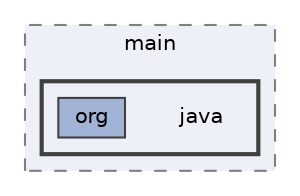 digraph "C:/Users/13pedro/OneDrive/ULL/Programación/LAB/opennlp-demo_LABp05/src/main/java"
{
 // LATEX_PDF_SIZE
  bgcolor="transparent";
  edge [fontname=Helvetica,fontsize=10,labelfontname=Helvetica,labelfontsize=10];
  node [fontname=Helvetica,fontsize=10,shape=box,height=0.2,width=0.4];
  compound=true
  subgraph clusterdir_44de67401fd063476a44b331498cf930 {
    graph [ bgcolor="#edf0f7", pencolor="grey50", label="main", fontname=Helvetica,fontsize=10 style="filled,dashed", URL="dir_44de67401fd063476a44b331498cf930.html",tooltip=""]
  subgraph clusterdir_a5c454e9e38837d7ab74404b357e78b9 {
    graph [ bgcolor="#edf0f7", pencolor="grey25", label="", fontname=Helvetica,fontsize=10 style="filled,bold", URL="dir_a5c454e9e38837d7ab74404b357e78b9.html",tooltip=""]
    dir_a5c454e9e38837d7ab74404b357e78b9 [shape=plaintext, label="java"];
  dir_e012f4c4b1e6be8b3c6e2daf74a8a19e [label="org", fillcolor="#a2b4d6", color="grey25", style="filled", URL="dir_e012f4c4b1e6be8b3c6e2daf74a8a19e.html",tooltip=""];
  }
  }
}
